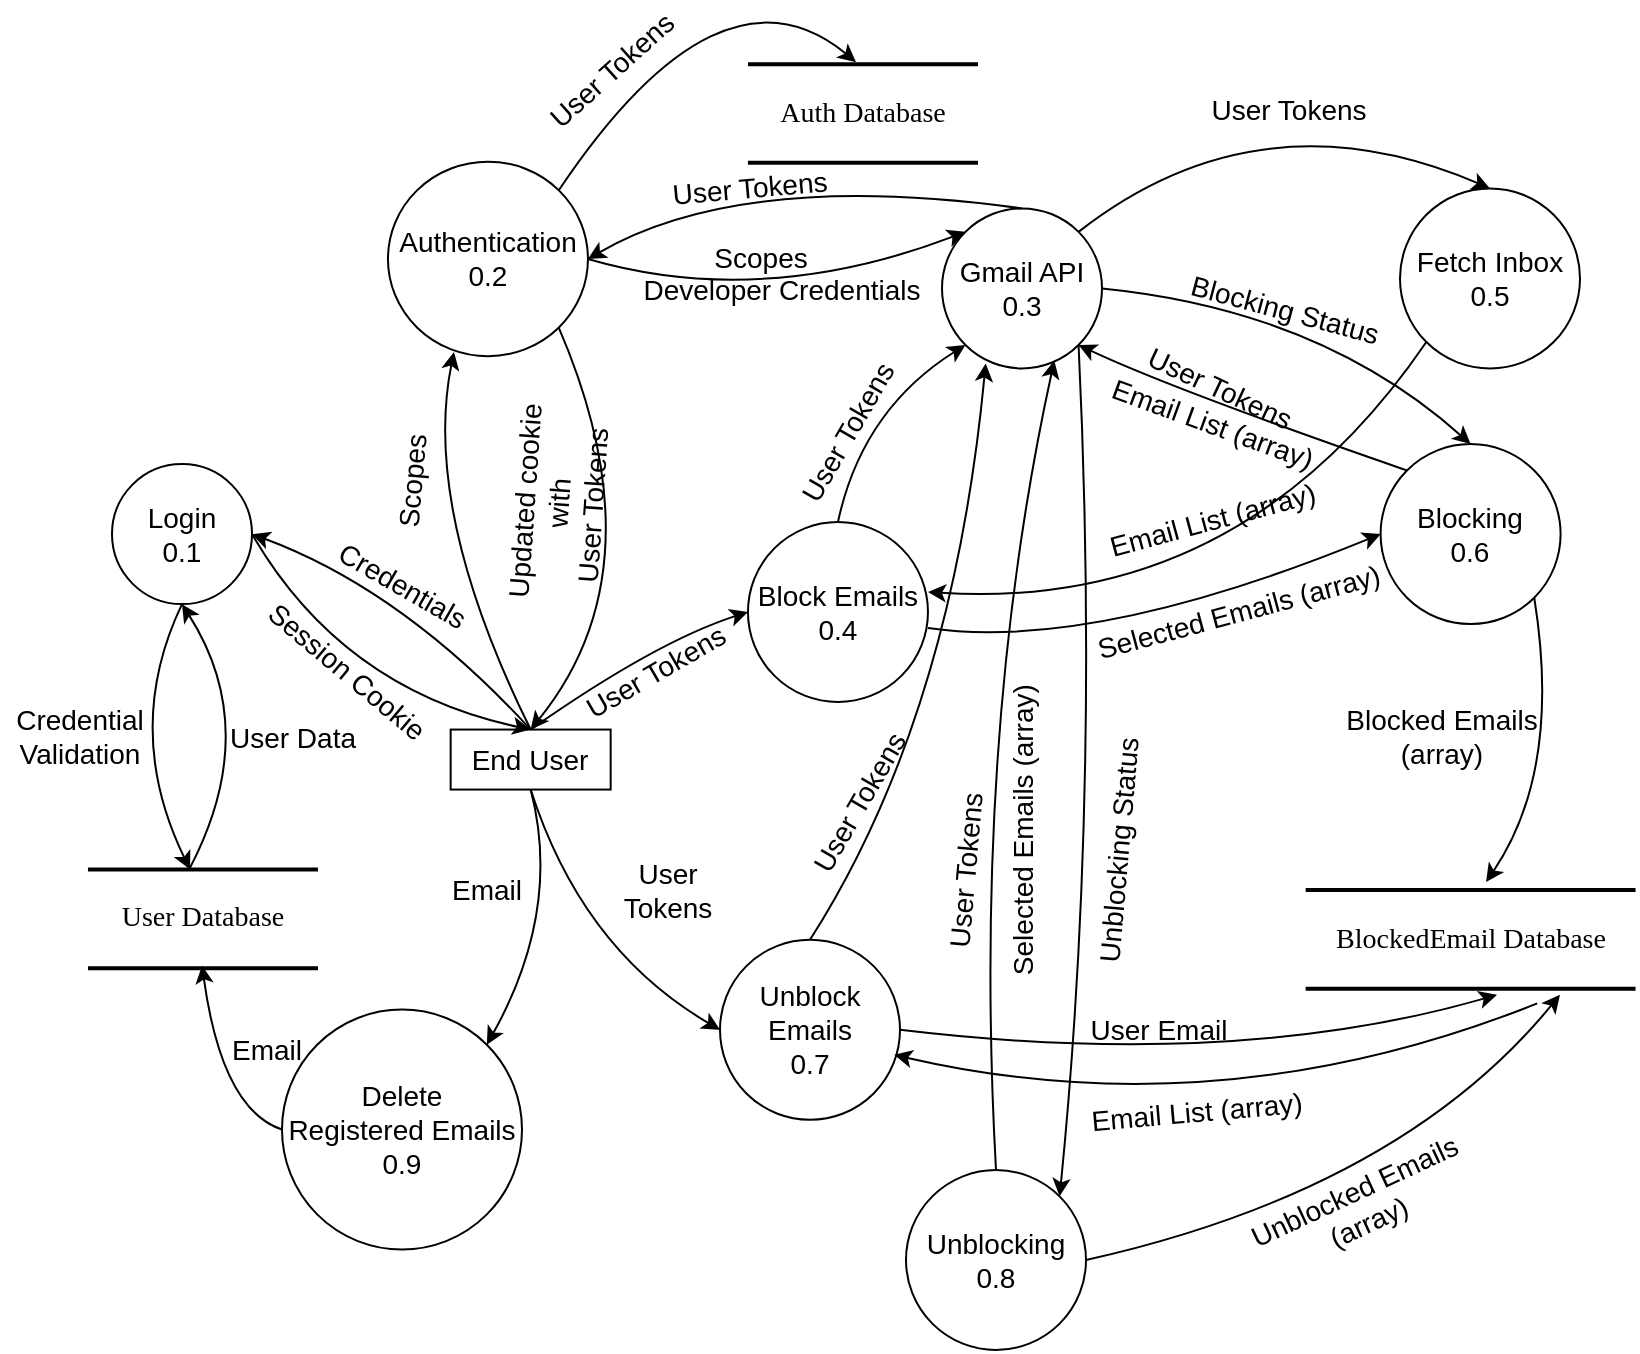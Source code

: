 <mxfile version="22.1.7" type="github">
  <diagram name="Page-1" id="o0p31ku0kj-w5Ca7l48k">
    <mxGraphModel dx="1050" dy="566" grid="1" gridSize="10" guides="1" tooltips="1" connect="1" arrows="1" fold="1" page="1" pageScale="1" pageWidth="850" pageHeight="1400" math="0" shadow="0">
      <root>
        <mxCell id="0" />
        <mxCell id="1" parent="0" />
        <mxCell id="ZW4pFpffIYV07VoiuqDM-143" value="Selected Emails (array)" style="text;html=1;strokeColor=none;fillColor=none;align=center;verticalAlign=middle;whiteSpace=wrap;rounded=0;fontSize=14;rotation=-90;" parent="1" vertex="1">
          <mxGeometry x="432.94" y="819.78" width="157" height="20.22" as="geometry" />
        </mxCell>
        <mxCell id="3qxQIVVk7hHFVeCOE2yt-1" value="End User" style="rounded=0;whiteSpace=wrap;html=1;fontSize=14;fillColor=none;" vertex="1" parent="1">
          <mxGeometry x="225.33" y="779.78" width="80" height="30" as="geometry" />
        </mxCell>
        <mxCell id="3qxQIVVk7hHFVeCOE2yt-3" value="&lt;div&gt;Authentication&lt;br&gt;&lt;/div&gt;&lt;div&gt;0.2&lt;/div&gt;" style="ellipse;whiteSpace=wrap;html=1;fillColor=none;fontSize=14;perimeterSpacing=0;strokeWidth=1;strokeColor=default;" vertex="1" parent="1">
          <mxGeometry x="193.98" y="495.82" width="100" height="97.28" as="geometry" />
        </mxCell>
        <mxCell id="3qxQIVVk7hHFVeCOE2yt-4" value="&lt;div&gt;Gmail API&lt;br&gt;&lt;/div&gt;&lt;div&gt;0.3&lt;/div&gt;" style="ellipse;whiteSpace=wrap;html=1;fillColor=none;fontSize=14;aspect=fixed;" vertex="1" parent="1">
          <mxGeometry x="471.0" y="519.21" width="80" height="80" as="geometry" />
        </mxCell>
        <mxCell id="3qxQIVVk7hHFVeCOE2yt-5" value="&lt;div&gt;Login&lt;/div&gt;&lt;div&gt;0.1&lt;br&gt;&lt;/div&gt;" style="ellipse;whiteSpace=wrap;html=1;aspect=fixed;fillColor=none;fontSize=14;" vertex="1" parent="1">
          <mxGeometry x="56.0" y="647.06" width="70" height="70" as="geometry" />
        </mxCell>
        <mxCell id="3qxQIVVk7hHFVeCOE2yt-8" value="" style="curved=1;endArrow=classic;html=1;rounded=0;fontSize=14;exitX=0.5;exitY=0;exitDx=0;exitDy=0;entryX=1;entryY=0.5;entryDx=0;entryDy=0;" edge="1" parent="1" source="3qxQIVVk7hHFVeCOE2yt-1" target="3qxQIVVk7hHFVeCOE2yt-5">
          <mxGeometry width="50" height="50" relative="1" as="geometry">
            <mxPoint x="277" y="680.56" as="sourcePoint" />
            <mxPoint x="181" y="699.56" as="targetPoint" />
            <Array as="points">
              <mxPoint x="201" y="709.78" />
            </Array>
          </mxGeometry>
        </mxCell>
        <mxCell id="3qxQIVVk7hHFVeCOE2yt-9" value="" style="curved=1;endArrow=classic;html=1;rounded=0;fontSize=14;exitX=0.5;exitY=0;exitDx=0;exitDy=0;entryX=0.33;entryY=0.978;entryDx=0;entryDy=0;entryPerimeter=0;" edge="1" parent="1" source="3qxQIVVk7hHFVeCOE2yt-1" target="3qxQIVVk7hHFVeCOE2yt-3">
          <mxGeometry width="50" height="50" relative="1" as="geometry">
            <mxPoint x="567" y="740.56" as="sourcePoint" />
            <mxPoint x="471" y="759.56" as="targetPoint" />
            <Array as="points">
              <mxPoint x="211" y="670" />
            </Array>
          </mxGeometry>
        </mxCell>
        <mxCell id="3qxQIVVk7hHFVeCOE2yt-10" value="" style="curved=1;endArrow=classic;html=1;rounded=0;fontSize=14;exitX=1;exitY=0.5;exitDx=0;exitDy=0;entryX=0;entryY=0;entryDx=0;entryDy=0;" edge="1" parent="1" source="3qxQIVVk7hHFVeCOE2yt-3" target="3qxQIVVk7hHFVeCOE2yt-4">
          <mxGeometry width="50" height="50" relative="1" as="geometry">
            <mxPoint x="315.33" y="579.56" as="sourcePoint" />
            <mxPoint x="411.33" y="560.56" as="targetPoint" />
            <Array as="points">
              <mxPoint x="381" y="569.78" />
            </Array>
          </mxGeometry>
        </mxCell>
        <mxCell id="3qxQIVVk7hHFVeCOE2yt-11" value="" style="curved=1;endArrow=classic;html=1;rounded=0;fontSize=14;exitX=1;exitY=0.5;exitDx=0;exitDy=0;entryX=0.5;entryY=0;entryDx=0;entryDy=0;" edge="1" parent="1" source="3qxQIVVk7hHFVeCOE2yt-5" target="3qxQIVVk7hHFVeCOE2yt-1">
          <mxGeometry width="50" height="50" relative="1" as="geometry">
            <mxPoint x="101.0" y="809.56" as="sourcePoint" />
            <mxPoint x="197.0" y="790.56" as="targetPoint" />
            <Array as="points">
              <mxPoint x="171" y="759.78" />
            </Array>
          </mxGeometry>
        </mxCell>
        <mxCell id="3qxQIVVk7hHFVeCOE2yt-12" value="Credentials" style="text;html=1;strokeColor=none;fillColor=none;align=center;verticalAlign=middle;whiteSpace=wrap;rounded=0;fontSize=14;rotation=30;" vertex="1" parent="1">
          <mxGeometry x="164" y="697.56" width="75.02" height="20.22" as="geometry" />
        </mxCell>
        <mxCell id="3qxQIVVk7hHFVeCOE2yt-13" value="&lt;div&gt;Session Cookie&lt;/div&gt;" style="text;html=1;strokeColor=none;fillColor=none;align=center;verticalAlign=middle;whiteSpace=wrap;rounded=0;fontSize=14;rotation=40;" vertex="1" parent="1">
          <mxGeometry x="119.203" y="736.003" width="108.93" height="30" as="geometry" />
        </mxCell>
        <mxCell id="3qxQIVVk7hHFVeCOE2yt-15" value="User Database" style="html=1;rounded=0;shadow=0;comic=0;labelBackgroundColor=none;strokeWidth=2;fontFamily=Verdana;fontSize=14;align=center;shape=mxgraph.ios7ui.horLines;fillColor=none;" vertex="1" parent="1">
          <mxGeometry x="43.98" y="849.78" width="115" height="49.36" as="geometry" />
        </mxCell>
        <mxCell id="3qxQIVVk7hHFVeCOE2yt-16" value="" style="curved=1;endArrow=classic;html=1;rounded=0;fontSize=14;exitX=0.5;exitY=1;exitDx=0;exitDy=0;entryX=0.444;entryY=0;entryDx=0;entryDy=0;entryPerimeter=0;" edge="1" parent="1" source="3qxQIVVk7hHFVeCOE2yt-5" target="3qxQIVVk7hHFVeCOE2yt-15">
          <mxGeometry width="50" height="50" relative="1" as="geometry">
            <mxPoint x="187" y="800.56" as="sourcePoint" />
            <mxPoint x="91" y="819.56" as="targetPoint" />
            <Array as="points">
              <mxPoint x="61" y="779.78" />
            </Array>
          </mxGeometry>
        </mxCell>
        <mxCell id="3qxQIVVk7hHFVeCOE2yt-17" value="" style="curved=1;endArrow=classic;html=1;rounded=0;fontSize=14;exitX=0.444;exitY=-0.02;exitDx=0;exitDy=0;entryX=0.5;entryY=1;entryDx=0;entryDy=0;exitPerimeter=0;" edge="1" parent="1" source="3qxQIVVk7hHFVeCOE2yt-15" target="3qxQIVVk7hHFVeCOE2yt-5">
          <mxGeometry width="50" height="50" relative="1" as="geometry">
            <mxPoint x="105" y="849.78" as="sourcePoint" />
            <mxPoint x="111" y="716.78" as="targetPoint" />
            <Array as="points">
              <mxPoint x="131" y="779.78" />
            </Array>
          </mxGeometry>
        </mxCell>
        <mxCell id="3qxQIVVk7hHFVeCOE2yt-18" value="&lt;div&gt;Credential&lt;/div&gt;&lt;div&gt;Validation&lt;/div&gt;" style="text;html=1;strokeColor=none;fillColor=none;align=center;verticalAlign=middle;whiteSpace=wrap;rounded=0;fontSize=14;rotation=0;" vertex="1" parent="1">
          <mxGeometry y="766" width="80" height="34.79" as="geometry" />
        </mxCell>
        <mxCell id="3qxQIVVk7hHFVeCOE2yt-19" value="User Data" style="text;html=1;strokeColor=none;fillColor=none;align=center;verticalAlign=middle;whiteSpace=wrap;rounded=0;fontSize=14;rotation=0;" vertex="1" parent="1">
          <mxGeometry x="109" y="773.56" width="75.02" height="20.22" as="geometry" />
        </mxCell>
        <mxCell id="3qxQIVVk7hHFVeCOE2yt-24" value="Scopes" style="text;html=1;strokeColor=none;fillColor=none;align=center;verticalAlign=middle;whiteSpace=wrap;rounded=0;fontSize=14;rotation=-85;" vertex="1" parent="1">
          <mxGeometry x="184.022" y="645.128" width="45.017" height="20.217" as="geometry" />
        </mxCell>
        <mxCell id="3qxQIVVk7hHFVeCOE2yt-26" value="Developer Credentials" style="text;html=1;strokeColor=none;fillColor=none;align=center;verticalAlign=middle;whiteSpace=wrap;rounded=0;fontSize=14;rotation=0;" vertex="1" parent="1">
          <mxGeometry x="318.29" y="549.1" width="145.67" height="20.9" as="geometry" />
        </mxCell>
        <mxCell id="3qxQIVVk7hHFVeCOE2yt-27" value="" style="curved=1;endArrow=classic;html=1;rounded=0;fontSize=14;exitX=1;exitY=1;exitDx=0;exitDy=0;entryX=0.5;entryY=0;entryDx=0;entryDy=0;" edge="1" parent="1" source="3qxQIVVk7hHFVeCOE2yt-3" target="3qxQIVVk7hHFVeCOE2yt-1">
          <mxGeometry width="50" height="50" relative="1" as="geometry">
            <mxPoint x="283.94" y="687.67" as="sourcePoint" />
            <mxPoint x="368.94" y="727.67" as="targetPoint" />
            <Array as="points">
              <mxPoint x="331" y="698.78" />
            </Array>
          </mxGeometry>
        </mxCell>
        <mxCell id="3qxQIVVk7hHFVeCOE2yt-28" value="Auth Database" style="html=1;rounded=0;shadow=0;comic=0;labelBackgroundColor=none;strokeWidth=2;fontFamily=Verdana;fontSize=14;align=center;shape=mxgraph.ios7ui.horLines;fillColor=none;" vertex="1" parent="1">
          <mxGeometry x="373.98" y="447.07" width="115" height="49.36" as="geometry" />
        </mxCell>
        <mxCell id="3qxQIVVk7hHFVeCOE2yt-29" value="" style="curved=1;endArrow=classic;html=1;rounded=0;fontSize=14;exitX=1;exitY=0;exitDx=0;exitDy=0;entryX=0.47;entryY=-0.02;entryDx=0;entryDy=0;entryPerimeter=0;" edge="1" parent="1" source="3qxQIVVk7hHFVeCOE2yt-3" target="3qxQIVVk7hHFVeCOE2yt-28">
          <mxGeometry width="50" height="50" relative="1" as="geometry">
            <mxPoint x="350.0" y="549.56" as="sourcePoint" />
            <mxPoint x="446.0" y="530.56" as="targetPoint" />
            <Array as="points">
              <mxPoint x="360" y="390" />
            </Array>
          </mxGeometry>
        </mxCell>
        <mxCell id="3qxQIVVk7hHFVeCOE2yt-30" value="&lt;div&gt;User Tokens&lt;/div&gt;" style="text;html=1;strokeColor=none;fillColor=none;align=center;verticalAlign=middle;whiteSpace=wrap;rounded=0;fontSize=14;rotation=-30;" vertex="1" parent="1">
          <mxGeometry x="287.67" y="741" width="80" height="20" as="geometry" />
        </mxCell>
        <mxCell id="3qxQIVVk7hHFVeCOE2yt-31" value="Scopes" style="text;html=1;strokeColor=none;fillColor=none;align=center;verticalAlign=middle;whiteSpace=wrap;rounded=0;fontSize=14;rotation=0;" vertex="1" parent="1">
          <mxGeometry x="358.492" y="534.348" width="45.017" height="20.217" as="geometry" />
        </mxCell>
        <mxCell id="3qxQIVVk7hHFVeCOE2yt-33" value="" style="curved=1;endArrow=classic;html=1;rounded=0;fontSize=14;exitX=0.5;exitY=0;exitDx=0;exitDy=0;entryX=1;entryY=0.5;entryDx=0;entryDy=0;" edge="1" parent="1" source="3qxQIVVk7hHFVeCOE2yt-4" target="3qxQIVVk7hHFVeCOE2yt-3">
          <mxGeometry width="50" height="50" relative="1" as="geometry">
            <mxPoint x="519.46" y="530.56" as="sourcePoint" />
            <mxPoint x="291" y="539.78" as="targetPoint" />
            <Array as="points">
              <mxPoint x="371" y="499.78" />
            </Array>
          </mxGeometry>
        </mxCell>
        <mxCell id="3qxQIVVk7hHFVeCOE2yt-34" value="&lt;div&gt;User Tokens&lt;/div&gt;" style="text;html=1;strokeColor=none;fillColor=none;align=center;verticalAlign=middle;whiteSpace=wrap;rounded=0;fontSize=14;rotation=-42;" vertex="1" parent="1">
          <mxGeometry x="266.0" y="440" width="80" height="20" as="geometry" />
        </mxCell>
        <mxCell id="3qxQIVVk7hHFVeCOE2yt-35" value="&lt;div&gt;Delete&lt;/div&gt;&lt;div&gt;Registered Emails&lt;br&gt;&lt;/div&gt;&lt;div&gt;0.9&lt;/div&gt;" style="ellipse;whiteSpace=wrap;html=1;fillColor=none;fontSize=14;aspect=fixed;" vertex="1" parent="1">
          <mxGeometry x="141" y="919.78" width="120" height="120" as="geometry" />
        </mxCell>
        <mxCell id="3qxQIVVk7hHFVeCOE2yt-36" value="" style="curved=1;endArrow=classic;html=1;rounded=0;fontSize=14;exitX=0;exitY=0.5;exitDx=0;exitDy=0;entryX=0.496;entryY=0.972;entryDx=0;entryDy=0;entryPerimeter=0;" edge="1" parent="1" source="3qxQIVVk7hHFVeCOE2yt-35" target="3qxQIVVk7hHFVeCOE2yt-15">
          <mxGeometry width="50" height="50" relative="1" as="geometry">
            <mxPoint x="111" y="960.56" as="sourcePoint" />
            <mxPoint x="15" y="979.56" as="targetPoint" />
            <Array as="points">
              <mxPoint x="111" y="969.78" />
            </Array>
          </mxGeometry>
        </mxCell>
        <mxCell id="3qxQIVVk7hHFVeCOE2yt-37" value="" style="curved=1;endArrow=classic;html=1;rounded=0;fontSize=14;exitX=0.5;exitY=1;exitDx=0;exitDy=0;entryX=1;entryY=0;entryDx=0;entryDy=0;" edge="1" parent="1" source="3qxQIVVk7hHFVeCOE2yt-1" target="3qxQIVVk7hHFVeCOE2yt-35">
          <mxGeometry width="50" height="50" relative="1" as="geometry">
            <mxPoint x="335" y="900.78" as="sourcePoint" />
            <mxPoint x="239" y="919.78" as="targetPoint" />
            <Array as="points">
              <mxPoint x="281" y="869.78" />
            </Array>
          </mxGeometry>
        </mxCell>
        <mxCell id="3qxQIVVk7hHFVeCOE2yt-38" value="Email" style="text;html=1;strokeColor=none;fillColor=none;align=center;verticalAlign=middle;whiteSpace=wrap;rounded=0;fontSize=14;rotation=0;" vertex="1" parent="1">
          <mxGeometry x="221.472" y="849.778" width="45.017" height="20.217" as="geometry" />
        </mxCell>
        <mxCell id="3qxQIVVk7hHFVeCOE2yt-39" value="Email" style="text;html=1;strokeColor=none;fillColor=none;align=center;verticalAlign=middle;whiteSpace=wrap;rounded=0;fontSize=14;rotation=0;" vertex="1" parent="1">
          <mxGeometry x="111.472" y="929.778" width="45.017" height="20.217" as="geometry" />
        </mxCell>
        <mxCell id="3qxQIVVk7hHFVeCOE2yt-41" value="Unblock Emails&lt;br&gt;&lt;div&gt;0.7&lt;/div&gt;" style="ellipse;whiteSpace=wrap;html=1;fillColor=none;fontSize=14;aspect=fixed;" vertex="1" parent="1">
          <mxGeometry x="360" y="884.89" width="90" height="90" as="geometry" />
        </mxCell>
        <mxCell id="3qxQIVVk7hHFVeCOE2yt-42" value="" style="curved=1;endArrow=classic;html=1;rounded=0;fontSize=14;exitX=0.5;exitY=1;exitDx=0;exitDy=0;entryX=0;entryY=0.5;entryDx=0;entryDy=0;" edge="1" parent="1" source="3qxQIVVk7hHFVeCOE2yt-1" target="3qxQIVVk7hHFVeCOE2yt-41">
          <mxGeometry width="50" height="50" relative="1" as="geometry">
            <mxPoint x="317.96" y="889.35" as="sourcePoint" />
            <mxPoint x="413.96" y="870.35" as="targetPoint" />
            <Array as="points">
              <mxPoint x="291" y="889.78" />
            </Array>
          </mxGeometry>
        </mxCell>
        <mxCell id="3qxQIVVk7hHFVeCOE2yt-43" value="&lt;div&gt;Updated cookie&lt;/div&gt;&lt;div&gt;with&lt;br&gt;&lt;/div&gt;&lt;div&gt;User Tokens&lt;/div&gt;" style="text;html=1;strokeColor=none;fillColor=none;align=center;verticalAlign=middle;whiteSpace=wrap;rounded=0;fontSize=14;rotation=-86;" vertex="1" parent="1">
          <mxGeometry x="225.4" y="646.34" width="108.13" height="39.16" as="geometry" />
        </mxCell>
        <mxCell id="3qxQIVVk7hHFVeCOE2yt-51" value="&lt;div&gt;User&lt;/div&gt;&lt;div&gt;Tokens&lt;/div&gt;" style="text;html=1;strokeColor=none;fillColor=none;align=center;verticalAlign=middle;whiteSpace=wrap;rounded=0;fontSize=14;rotation=0;" vertex="1" parent="1">
          <mxGeometry x="293.98" y="840" width="80" height="40" as="geometry" />
        </mxCell>
        <mxCell id="3qxQIVVk7hHFVeCOE2yt-52" value="&lt;div&gt;Block Emails&lt;br&gt;&lt;/div&gt;&lt;div&gt;0.4&lt;/div&gt;" style="ellipse;whiteSpace=wrap;html=1;fillColor=none;fontSize=14;aspect=fixed;" vertex="1" parent="1">
          <mxGeometry x="373.98" y="676" width="90" height="90" as="geometry" />
        </mxCell>
        <mxCell id="3qxQIVVk7hHFVeCOE2yt-54" value="" style="curved=1;endArrow=classic;html=1;rounded=0;fontSize=14;exitX=0.5;exitY=0;exitDx=0;exitDy=0;entryX=0;entryY=0.5;entryDx=0;entryDy=0;" edge="1" parent="1" source="3qxQIVVk7hHFVeCOE2yt-1" target="3qxQIVVk7hHFVeCOE2yt-52">
          <mxGeometry width="50" height="50" relative="1" as="geometry">
            <mxPoint x="287.67" y="765.78" as="sourcePoint" />
            <mxPoint x="383.67" y="746.78" as="targetPoint" />
            <Array as="points">
              <mxPoint x="327.67" y="736" />
            </Array>
          </mxGeometry>
        </mxCell>
        <mxCell id="3qxQIVVk7hHFVeCOE2yt-55" value="&lt;div&gt;User Tokens&lt;/div&gt;" style="text;html=1;strokeColor=none;fillColor=none;align=center;verticalAlign=middle;whiteSpace=wrap;rounded=0;fontSize=14;rotation=-5;" vertex="1" parent="1">
          <mxGeometry x="335" y="499.21" width="80" height="20" as="geometry" />
        </mxCell>
        <mxCell id="3qxQIVVk7hHFVeCOE2yt-58" value="&lt;div&gt;Fetch Inbox&lt;br&gt;&lt;/div&gt;&lt;div&gt;0.5&lt;/div&gt;" style="ellipse;whiteSpace=wrap;html=1;fillColor=none;fontSize=14;aspect=fixed;" vertex="1" parent="1">
          <mxGeometry x="700" y="509.21" width="90" height="90" as="geometry" />
        </mxCell>
        <mxCell id="3qxQIVVk7hHFVeCOE2yt-59" value="&lt;div&gt;Blocking&lt;br&gt;&lt;/div&gt;&lt;div&gt;0.6&lt;/div&gt;" style="ellipse;whiteSpace=wrap;html=1;fillColor=none;fontSize=14;aspect=fixed;" vertex="1" parent="1">
          <mxGeometry x="690.3" y="637.06" width="90" height="90" as="geometry" />
        </mxCell>
        <mxCell id="3qxQIVVk7hHFVeCOE2yt-60" value="" style="curved=1;endArrow=classic;html=1;rounded=0;fontSize=14;exitX=0.5;exitY=0;exitDx=0;exitDy=0;entryX=0;entryY=1;entryDx=0;entryDy=0;" edge="1" parent="1" source="3qxQIVVk7hHFVeCOE2yt-52" target="3qxQIVVk7hHFVeCOE2yt-4">
          <mxGeometry width="50" height="50" relative="1" as="geometry">
            <mxPoint x="481.0" y="676.84" as="sourcePoint" />
            <mxPoint x="577.0" y="657.84" as="targetPoint" />
            <Array as="points">
              <mxPoint x="431" y="620" />
            </Array>
          </mxGeometry>
        </mxCell>
        <mxCell id="3qxQIVVk7hHFVeCOE2yt-61" value="" style="curved=1;endArrow=classic;html=1;rounded=0;fontSize=14;exitX=1;exitY=0;exitDx=0;exitDy=0;entryX=0.5;entryY=0;entryDx=0;entryDy=0;" edge="1" parent="1" source="3qxQIVVk7hHFVeCOE2yt-4" target="3qxQIVVk7hHFVeCOE2yt-58">
          <mxGeometry width="50" height="50" relative="1" as="geometry">
            <mxPoint x="655.0" y="659.78" as="sourcePoint" />
            <mxPoint x="751.0" y="640.78" as="targetPoint" />
            <Array as="points">
              <mxPoint x="630" y="460" />
            </Array>
          </mxGeometry>
        </mxCell>
        <mxCell id="3qxQIVVk7hHFVeCOE2yt-62" value="&lt;div&gt;User Tokens&lt;/div&gt;" style="text;html=1;strokeColor=none;fillColor=none;align=center;verticalAlign=middle;whiteSpace=wrap;rounded=0;fontSize=14;rotation=-60;" vertex="1" parent="1">
          <mxGeometry x="389.94" y="807.11" width="80" height="18.23" as="geometry" />
        </mxCell>
        <mxCell id="3qxQIVVk7hHFVeCOE2yt-64" value="User Tokens" style="text;html=1;strokeColor=none;fillColor=none;align=center;verticalAlign=middle;whiteSpace=wrap;rounded=0;fontSize=14;rotation=0;" vertex="1" parent="1">
          <mxGeometry x="589.41" y="459.9" width="110.59" height="20.22" as="geometry" />
        </mxCell>
        <mxCell id="3qxQIVVk7hHFVeCOE2yt-65" value="" style="curved=1;endArrow=classic;html=1;rounded=0;fontSize=14;exitX=0.5;exitY=0;exitDx=0;exitDy=0;entryX=0.273;entryY=0.969;entryDx=0;entryDy=0;entryPerimeter=0;" edge="1" parent="1" source="3qxQIVVk7hHFVeCOE2yt-41" target="3qxQIVVk7hHFVeCOE2yt-4">
          <mxGeometry width="50" height="50" relative="1" as="geometry">
            <mxPoint x="463.98" y="830" as="sourcePoint" />
            <mxPoint x="527.98" y="750" as="targetPoint" />
            <Array as="points">
              <mxPoint x="475.98" y="774" />
            </Array>
          </mxGeometry>
        </mxCell>
        <mxCell id="3qxQIVVk7hHFVeCOE2yt-66" value="&lt;div&gt;User Tokens&lt;/div&gt;" style="text;html=1;strokeColor=none;fillColor=none;align=center;verticalAlign=middle;whiteSpace=wrap;rounded=0;fontSize=14;rotation=-60;" vertex="1" parent="1">
          <mxGeometry x="383.96" y="621" width="80" height="20" as="geometry" />
        </mxCell>
        <mxCell id="3qxQIVVk7hHFVeCOE2yt-67" value="" style="curved=1;endArrow=classic;html=1;rounded=0;fontSize=14;exitX=0;exitY=1;exitDx=0;exitDy=0;entryX=1;entryY=0.389;entryDx=0;entryDy=0;entryPerimeter=0;" edge="1" parent="1" source="3qxQIVVk7hHFVeCOE2yt-58" target="3qxQIVVk7hHFVeCOE2yt-52">
          <mxGeometry width="50" height="50" relative="1" as="geometry">
            <mxPoint x="479.48" y="790.78" as="sourcePoint" />
            <mxPoint x="383.48" y="809.78" as="targetPoint" />
            <Array as="points">
              <mxPoint x="621" y="721" />
            </Array>
          </mxGeometry>
        </mxCell>
        <mxCell id="3qxQIVVk7hHFVeCOE2yt-68" value="Email List (array)" style="text;html=1;strokeColor=none;fillColor=none;align=center;verticalAlign=middle;whiteSpace=wrap;rounded=0;fontSize=14;rotation=-15;" vertex="1" parent="1">
          <mxGeometry x="551" y="665.28" width="110.59" height="20.22" as="geometry" />
        </mxCell>
        <mxCell id="3qxQIVVk7hHFVeCOE2yt-70" value="" style="curved=1;endArrow=classic;html=1;rounded=0;fontSize=14;exitX=1;exitY=0.589;exitDx=0;exitDy=0;entryX=0;entryY=0.5;entryDx=0;entryDy=0;exitPerimeter=0;" edge="1" parent="1" source="3qxQIVVk7hHFVeCOE2yt-52" target="3qxQIVVk7hHFVeCOE2yt-59">
          <mxGeometry width="50" height="50" relative="1" as="geometry">
            <mxPoint x="506.0" y="770.78" as="sourcePoint" />
            <mxPoint x="602.0" y="751.78" as="targetPoint" />
            <Array as="points">
              <mxPoint x="546.0" y="741" />
            </Array>
          </mxGeometry>
        </mxCell>
        <mxCell id="3qxQIVVk7hHFVeCOE2yt-74" value="BlockedEmail Database" style="html=1;rounded=0;shadow=0;comic=0;labelBackgroundColor=none;strokeWidth=2;fontFamily=Verdana;fontSize=14;align=center;shape=mxgraph.ios7ui.horLines;fillColor=none;" vertex="1" parent="1">
          <mxGeometry x="652.83" y="860" width="164.94" height="49.36" as="geometry" />
        </mxCell>
        <mxCell id="3qxQIVVk7hHFVeCOE2yt-75" value="" style="curved=1;endArrow=classic;html=1;rounded=0;fontSize=14;exitX=1;exitY=1;exitDx=0;exitDy=0;entryX=0.547;entryY=-0.081;entryDx=0;entryDy=0;entryPerimeter=0;" edge="1" parent="1" source="3qxQIVVk7hHFVeCOE2yt-59" target="3qxQIVVk7hHFVeCOE2yt-74">
          <mxGeometry width="50" height="50" relative="1" as="geometry">
            <mxPoint x="741.0" y="790.78" as="sourcePoint" />
            <mxPoint x="837.0" y="771.78" as="targetPoint" />
            <Array as="points">
              <mxPoint x="781" y="800" />
            </Array>
          </mxGeometry>
        </mxCell>
        <mxCell id="3qxQIVVk7hHFVeCOE2yt-76" value="" style="curved=1;endArrow=classic;html=1;rounded=0;fontSize=14;exitX=1;exitY=0.5;exitDx=0;exitDy=0;entryX=0.58;entryY=1.062;entryDx=0;entryDy=0;entryPerimeter=0;" edge="1" parent="1" source="3qxQIVVk7hHFVeCOE2yt-41" target="3qxQIVVk7hHFVeCOE2yt-74">
          <mxGeometry width="50" height="50" relative="1" as="geometry">
            <mxPoint x="578.0" y="959.56" as="sourcePoint" />
            <mxPoint x="674.0" y="940.56" as="targetPoint" />
            <Array as="points">
              <mxPoint x="618" y="950" />
            </Array>
          </mxGeometry>
        </mxCell>
        <mxCell id="3qxQIVVk7hHFVeCOE2yt-77" value="" style="curved=1;endArrow=classic;html=1;rounded=0;fontSize=14;exitX=0.702;exitY=1.149;exitDx=0;exitDy=0;entryX=0.968;entryY=0.639;entryDx=0;entryDy=0;exitPerimeter=0;entryPerimeter=0;" edge="1" parent="1" source="3qxQIVVk7hHFVeCOE2yt-74" target="3qxQIVVk7hHFVeCOE2yt-41">
          <mxGeometry width="50" height="50" relative="1" as="geometry">
            <mxPoint x="651" y="1020.78" as="sourcePoint" />
            <mxPoint x="555" y="1039.78" as="targetPoint" />
            <Array as="points">
              <mxPoint x="610" y="980" />
            </Array>
          </mxGeometry>
        </mxCell>
        <mxCell id="3qxQIVVk7hHFVeCOE2yt-78" value="User Email" style="text;html=1;strokeColor=none;fillColor=none;align=center;verticalAlign=middle;whiteSpace=wrap;rounded=0;fontSize=14;rotation=0;" vertex="1" parent="1">
          <mxGeometry x="541.94" y="919.78" width="75.02" height="20.22" as="geometry" />
        </mxCell>
        <mxCell id="3qxQIVVk7hHFVeCOE2yt-79" value="Email List (array)" style="text;html=1;strokeColor=none;fillColor=none;align=center;verticalAlign=middle;whiteSpace=wrap;rounded=0;fontSize=14;rotation=-5;" vertex="1" parent="1">
          <mxGeometry x="543" y="960.67" width="110.59" height="20.22" as="geometry" />
        </mxCell>
        <mxCell id="3qxQIVVk7hHFVeCOE2yt-80" value="&lt;div&gt;Unblocking&lt;br&gt;&lt;/div&gt;&lt;div&gt;0.8&lt;/div&gt;" style="ellipse;whiteSpace=wrap;html=1;fillColor=none;fontSize=14;aspect=fixed;" vertex="1" parent="1">
          <mxGeometry x="453" y="1000.0" width="90" height="90" as="geometry" />
        </mxCell>
        <mxCell id="3qxQIVVk7hHFVeCOE2yt-81" value="" style="curved=1;endArrow=classic;html=1;rounded=0;fontSize=14;exitX=1;exitY=0.5;exitDx=0;exitDy=0;entryX=0.771;entryY=1.062;entryDx=0;entryDy=0;entryPerimeter=0;" edge="1" parent="1" source="3qxQIVVk7hHFVeCOE2yt-80" target="3qxQIVVk7hHFVeCOE2yt-74">
          <mxGeometry width="50" height="50" relative="1" as="geometry">
            <mxPoint x="674.0" y="1019.78" as="sourcePoint" />
            <mxPoint x="770.0" y="1000.78" as="targetPoint" />
            <Array as="points">
              <mxPoint x="700" y="1010" />
            </Array>
          </mxGeometry>
        </mxCell>
        <mxCell id="3qxQIVVk7hHFVeCOE2yt-82" value="&lt;div&gt;Blocked Emails&lt;/div&gt;&lt;div&gt;(array)&lt;/div&gt;" style="text;html=1;strokeColor=none;fillColor=none;align=center;verticalAlign=middle;whiteSpace=wrap;rounded=0;fontSize=14;rotation=0;" vertex="1" parent="1">
          <mxGeometry x="671.6" y="761.13" width="98.4" height="44.54" as="geometry" />
        </mxCell>
        <mxCell id="3qxQIVVk7hHFVeCOE2yt-83" value="" style="curved=1;endArrow=classic;html=1;rounded=0;fontSize=14;entryX=1;entryY=1;entryDx=0;entryDy=0;exitX=0;exitY=0;exitDx=0;exitDy=0;" edge="1" parent="1" source="3qxQIVVk7hHFVeCOE2yt-59" target="3qxQIVVk7hHFVeCOE2yt-4">
          <mxGeometry width="50" height="50" relative="1" as="geometry">
            <mxPoint x="573.5" y="665.34" as="sourcePoint" />
            <mxPoint x="637.5" y="576.34" as="targetPoint" />
            <Array as="points">
              <mxPoint x="585.5" y="609.34" />
            </Array>
          </mxGeometry>
        </mxCell>
        <mxCell id="3qxQIVVk7hHFVeCOE2yt-84" value="" style="curved=1;endArrow=classic;html=1;rounded=0;fontSize=14;entryX=0.5;entryY=0;entryDx=0;entryDy=0;exitX=1;exitY=0.5;exitDx=0;exitDy=0;" edge="1" parent="1" source="3qxQIVVk7hHFVeCOE2yt-4" target="3qxQIVVk7hHFVeCOE2yt-59">
          <mxGeometry width="50" height="50" relative="1" as="geometry">
            <mxPoint x="626.5" y="595" as="sourcePoint" />
            <mxPoint x="738.5" y="741" as="targetPoint" />
            <Array as="points">
              <mxPoint x="660" y="570" />
            </Array>
          </mxGeometry>
        </mxCell>
        <mxCell id="3qxQIVVk7hHFVeCOE2yt-85" value="Email List (array)" style="text;html=1;strokeColor=none;fillColor=none;align=center;verticalAlign=middle;whiteSpace=wrap;rounded=0;fontSize=14;rotation=20;" vertex="1" parent="1">
          <mxGeometry x="551" y="616.84" width="110.59" height="20.22" as="geometry" />
        </mxCell>
        <mxCell id="3qxQIVVk7hHFVeCOE2yt-86" value="User Tokens" style="text;html=1;strokeColor=none;fillColor=none;align=center;verticalAlign=middle;whiteSpace=wrap;rounded=0;fontSize=14;rotation=25;" vertex="1" parent="1">
          <mxGeometry x="565.53" y="599.21" width="88.06" height="20.22" as="geometry" />
        </mxCell>
        <mxCell id="3qxQIVVk7hHFVeCOE2yt-88" value="Blocking Status" style="text;html=1;strokeColor=none;fillColor=none;align=center;verticalAlign=middle;whiteSpace=wrap;rounded=0;fontSize=14;rotation=15;" vertex="1" parent="1">
          <mxGeometry x="587.41" y="560.1" width="110.59" height="20.22" as="geometry" />
        </mxCell>
        <mxCell id="3qxQIVVk7hHFVeCOE2yt-89" value="" style="curved=1;endArrow=classic;html=1;rounded=0;fontSize=14;entryX=0.702;entryY=0.951;entryDx=0;entryDy=0;entryPerimeter=0;exitX=0.5;exitY=0;exitDx=0;exitDy=0;" edge="1" parent="1" source="3qxQIVVk7hHFVeCOE2yt-80" target="3qxQIVVk7hHFVeCOE2yt-4">
          <mxGeometry width="50" height="50" relative="1" as="geometry">
            <mxPoint x="498" y="1010" as="sourcePoint" />
            <mxPoint x="521" y="609" as="targetPoint" />
            <Array as="points">
              <mxPoint x="485.98" y="784" />
            </Array>
          </mxGeometry>
        </mxCell>
        <mxCell id="3qxQIVVk7hHFVeCOE2yt-91" value="&lt;div&gt;User Tokens&lt;/div&gt;" style="text;html=1;strokeColor=none;fillColor=none;align=center;verticalAlign=middle;whiteSpace=wrap;rounded=0;fontSize=14;rotation=-85;" vertex="1" parent="1">
          <mxGeometry x="443.0" y="840" width="80" height="20" as="geometry" />
        </mxCell>
        <mxCell id="3qxQIVVk7hHFVeCOE2yt-92" value="Selected Emails (array)" style="text;html=1;strokeColor=none;fillColor=none;align=center;verticalAlign=middle;whiteSpace=wrap;rounded=0;fontSize=14;rotation=-15;" vertex="1" parent="1">
          <mxGeometry x="541" y="710.89" width="157" height="20.22" as="geometry" />
        </mxCell>
        <mxCell id="3qxQIVVk7hHFVeCOE2yt-93" value="Unblocked Emails&lt;div&gt;(array)&lt;/div&gt;" style="text;html=1;strokeColor=none;fillColor=none;align=center;verticalAlign=middle;whiteSpace=wrap;rounded=0;fontSize=14;rotation=-25;" vertex="1" parent="1">
          <mxGeometry x="616.96" y="995.24" width="127" height="44.54" as="geometry" />
        </mxCell>
        <mxCell id="3qxQIVVk7hHFVeCOE2yt-94" value="" style="curved=1;endArrow=classic;html=1;rounded=0;fontSize=14;entryX=1;entryY=0;entryDx=0;entryDy=0;exitX=1;exitY=1;exitDx=0;exitDy=0;" edge="1" parent="1" source="3qxQIVVk7hHFVeCOE2yt-4" target="3qxQIVVk7hHFVeCOE2yt-80">
          <mxGeometry width="50" height="50" relative="1" as="geometry">
            <mxPoint x="537" y="605" as="sourcePoint" />
            <mxPoint x="508" y="1010" as="targetPoint" />
            <Array as="points">
              <mxPoint x="550" y="810" />
            </Array>
          </mxGeometry>
        </mxCell>
        <mxCell id="3qxQIVVk7hHFVeCOE2yt-96" value="Unblocking Status" style="text;html=1;strokeColor=none;fillColor=none;align=center;verticalAlign=middle;whiteSpace=wrap;rounded=0;fontSize=14;rotation=-85;" vertex="1" parent="1">
          <mxGeometry x="495.41" y="829.56" width="127.59" height="20.22" as="geometry" />
        </mxCell>
      </root>
    </mxGraphModel>
  </diagram>
</mxfile>

